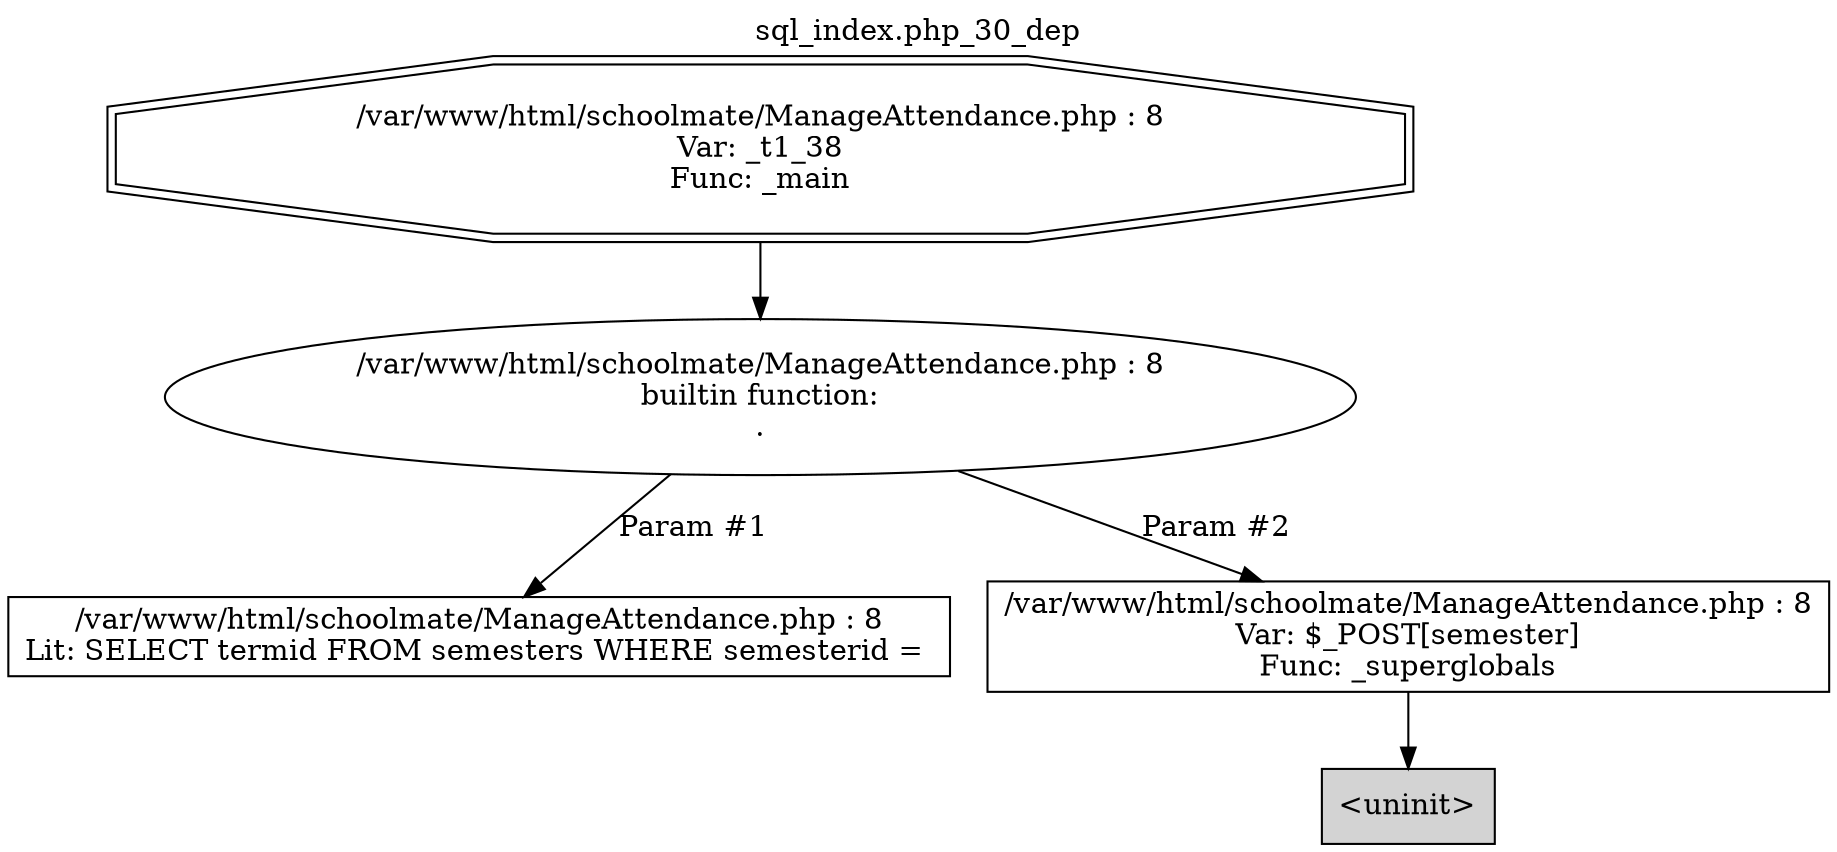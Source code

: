 digraph cfg {
  label="sql_index.php_30_dep";
  labelloc=t;
  n1 [shape=doubleoctagon, label="/var/www/html/schoolmate/ManageAttendance.php : 8\nVar: _t1_38\nFunc: _main\n"];
  n2 [shape=ellipse, label="/var/www/html/schoolmate/ManageAttendance.php : 8\nbuiltin function:\n.\n"];
  n3 [shape=box, label="/var/www/html/schoolmate/ManageAttendance.php : 8\nLit: SELECT termid FROM semesters WHERE semesterid = \n"];
  n4 [shape=box, label="/var/www/html/schoolmate/ManageAttendance.php : 8\nVar: $_POST[semester]\nFunc: _superglobals\n"];
  n5 [shape=box, label="<uninit>",style=filled];
  n1 -> n2;
  n2 -> n3[label="Param #1"];
  n2 -> n4[label="Param #2"];
  n4 -> n5;
}
